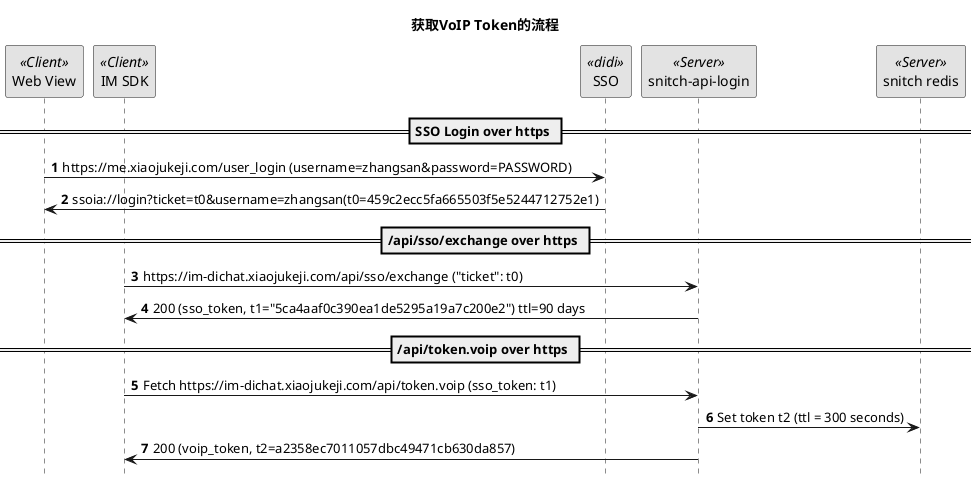 @startuml
title 获取VoIP Token的流程
skinparam monochrome true
hide footbox
autonumber

participant "Web View" as WebView << Client >> order 5
participant "IM SDK" as IM_Client << Client >> order 10
participant "SSO" as SSO << didi >> order 18
participant "snitch-api-login" as Snitch << Server >> order 18
participant "snitch redis" as Snitch_Redis << Server >> order 60

== SSO Login over https ==

'SSO: https://me.xiaojukeji.com/user_login
WebView -> SSO: https://me.xiaojukeji.com/user_login (username=zhangsan&password=PASSWORD)
WebView <- SSO: ssoia://login?ticket=t0&username=zhangsan(t0=459c2ecc5fa665503f5e5244712752e1)

== /api/sso/exchange over https ==

'https://im-dichat.xiaojukeji.com/api/sso/exchange
'snitch-api-login
IM_Client -> Snitch: https://im-dichat.xiaojukeji.com/api/sso/exchange ("ticket": t0)
IM_Client <- Snitch: 200 (sso_token, t1="5ca4aaf0c390ea1de5295a19a7c200e2") ttl=90 days
'sso_token = oauth.access_token

== /api/token.voip over https ==

'https://im-dichat.xiaojukeji.com/api/token.voip
'snitch-api-login
IM_Client -> Snitch: Fetch https://im-dichat.xiaojukeji.com/api/token.voip (sso_token: t1)
Snitch -> Snitch_Redis: Set token t2 (ttl = 300 seconds)
IM_Client <- Snitch : 200 (voip_token, t2=a2358ec7011057dbc49471cb630da857)

@enduml
